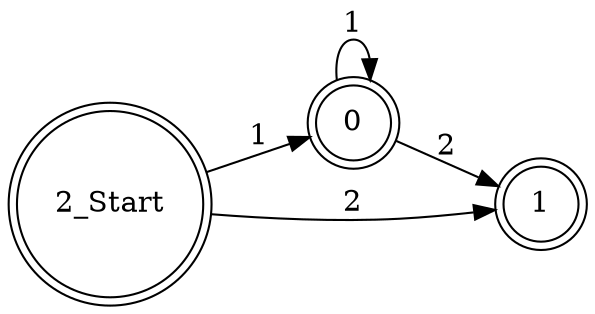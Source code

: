 digraph nfa
{
rankdir = LR
node [shape = circle];
2[shape = circle, label = "2_Start"]
0 -> 0 [label = "1"]

0 -> 1 [label = "2"]

2 -> 0 [label = "1"]

2 -> 1 [label = "2"]

0[shape = doublecircle]
1[shape = doublecircle]
2[shape = doublecircle]
}
